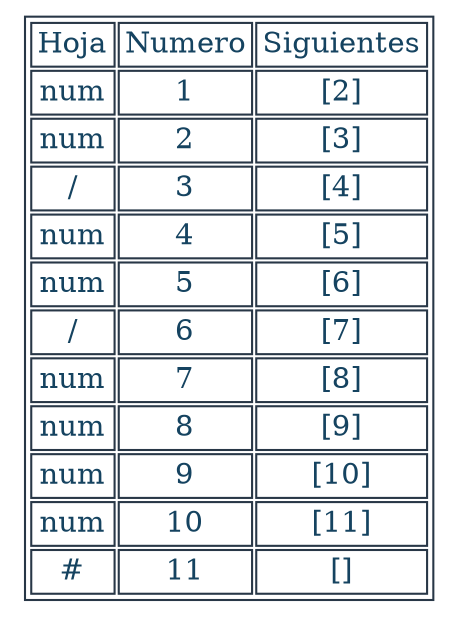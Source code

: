digraph T {
aHtmlTable [
   shape=plaintext
   color="#283747" fontcolor="#154360" label=<

   <table border='1' cellborder='1'>
   <tr>
      <td>Hoja</td>
      <td>Numero</td>
      <td>Siguientes</td>
   </tr>	<tr><td>num</td><td>1</td><td>[2]</td></tr>
	<tr><td>num</td><td>2</td><td>[3]</td></tr>
	<tr><td>/</td><td>3</td><td>[4]</td></tr>
	<tr><td>num</td><td>4</td><td>[5]</td></tr>
	<tr><td>num</td><td>5</td><td>[6]</td></tr>
	<tr><td>/</td><td>6</td><td>[7]</td></tr>
	<tr><td>num</td><td>7</td><td>[8]</td></tr>
	<tr><td>num</td><td>8</td><td>[9]</td></tr>
	<tr><td>num</td><td>9</td><td>[10]</td></tr>
	<tr><td>num</td><td>10</td><td>[11]</td></tr>
	<tr><td>#</td><td>11</td><td>[]</td></tr>
</table>

   >]; 

}